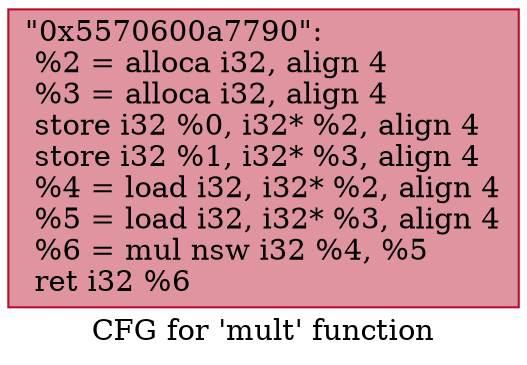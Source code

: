 digraph "CFG for 'mult' function" {
	label="CFG for 'mult' function";

	Node0x5570600a7790 [shape=record,color="#b70d28ff", style=filled, fillcolor="#b70d2870",label="{\"0x5570600a7790\":\l  %2 = alloca i32, align 4\l  %3 = alloca i32, align 4\l  store i32 %0, i32* %2, align 4\l  store i32 %1, i32* %3, align 4\l  %4 = load i32, i32* %2, align 4\l  %5 = load i32, i32* %3, align 4\l  %6 = mul nsw i32 %4, %5\l  ret i32 %6\l}"];
}
